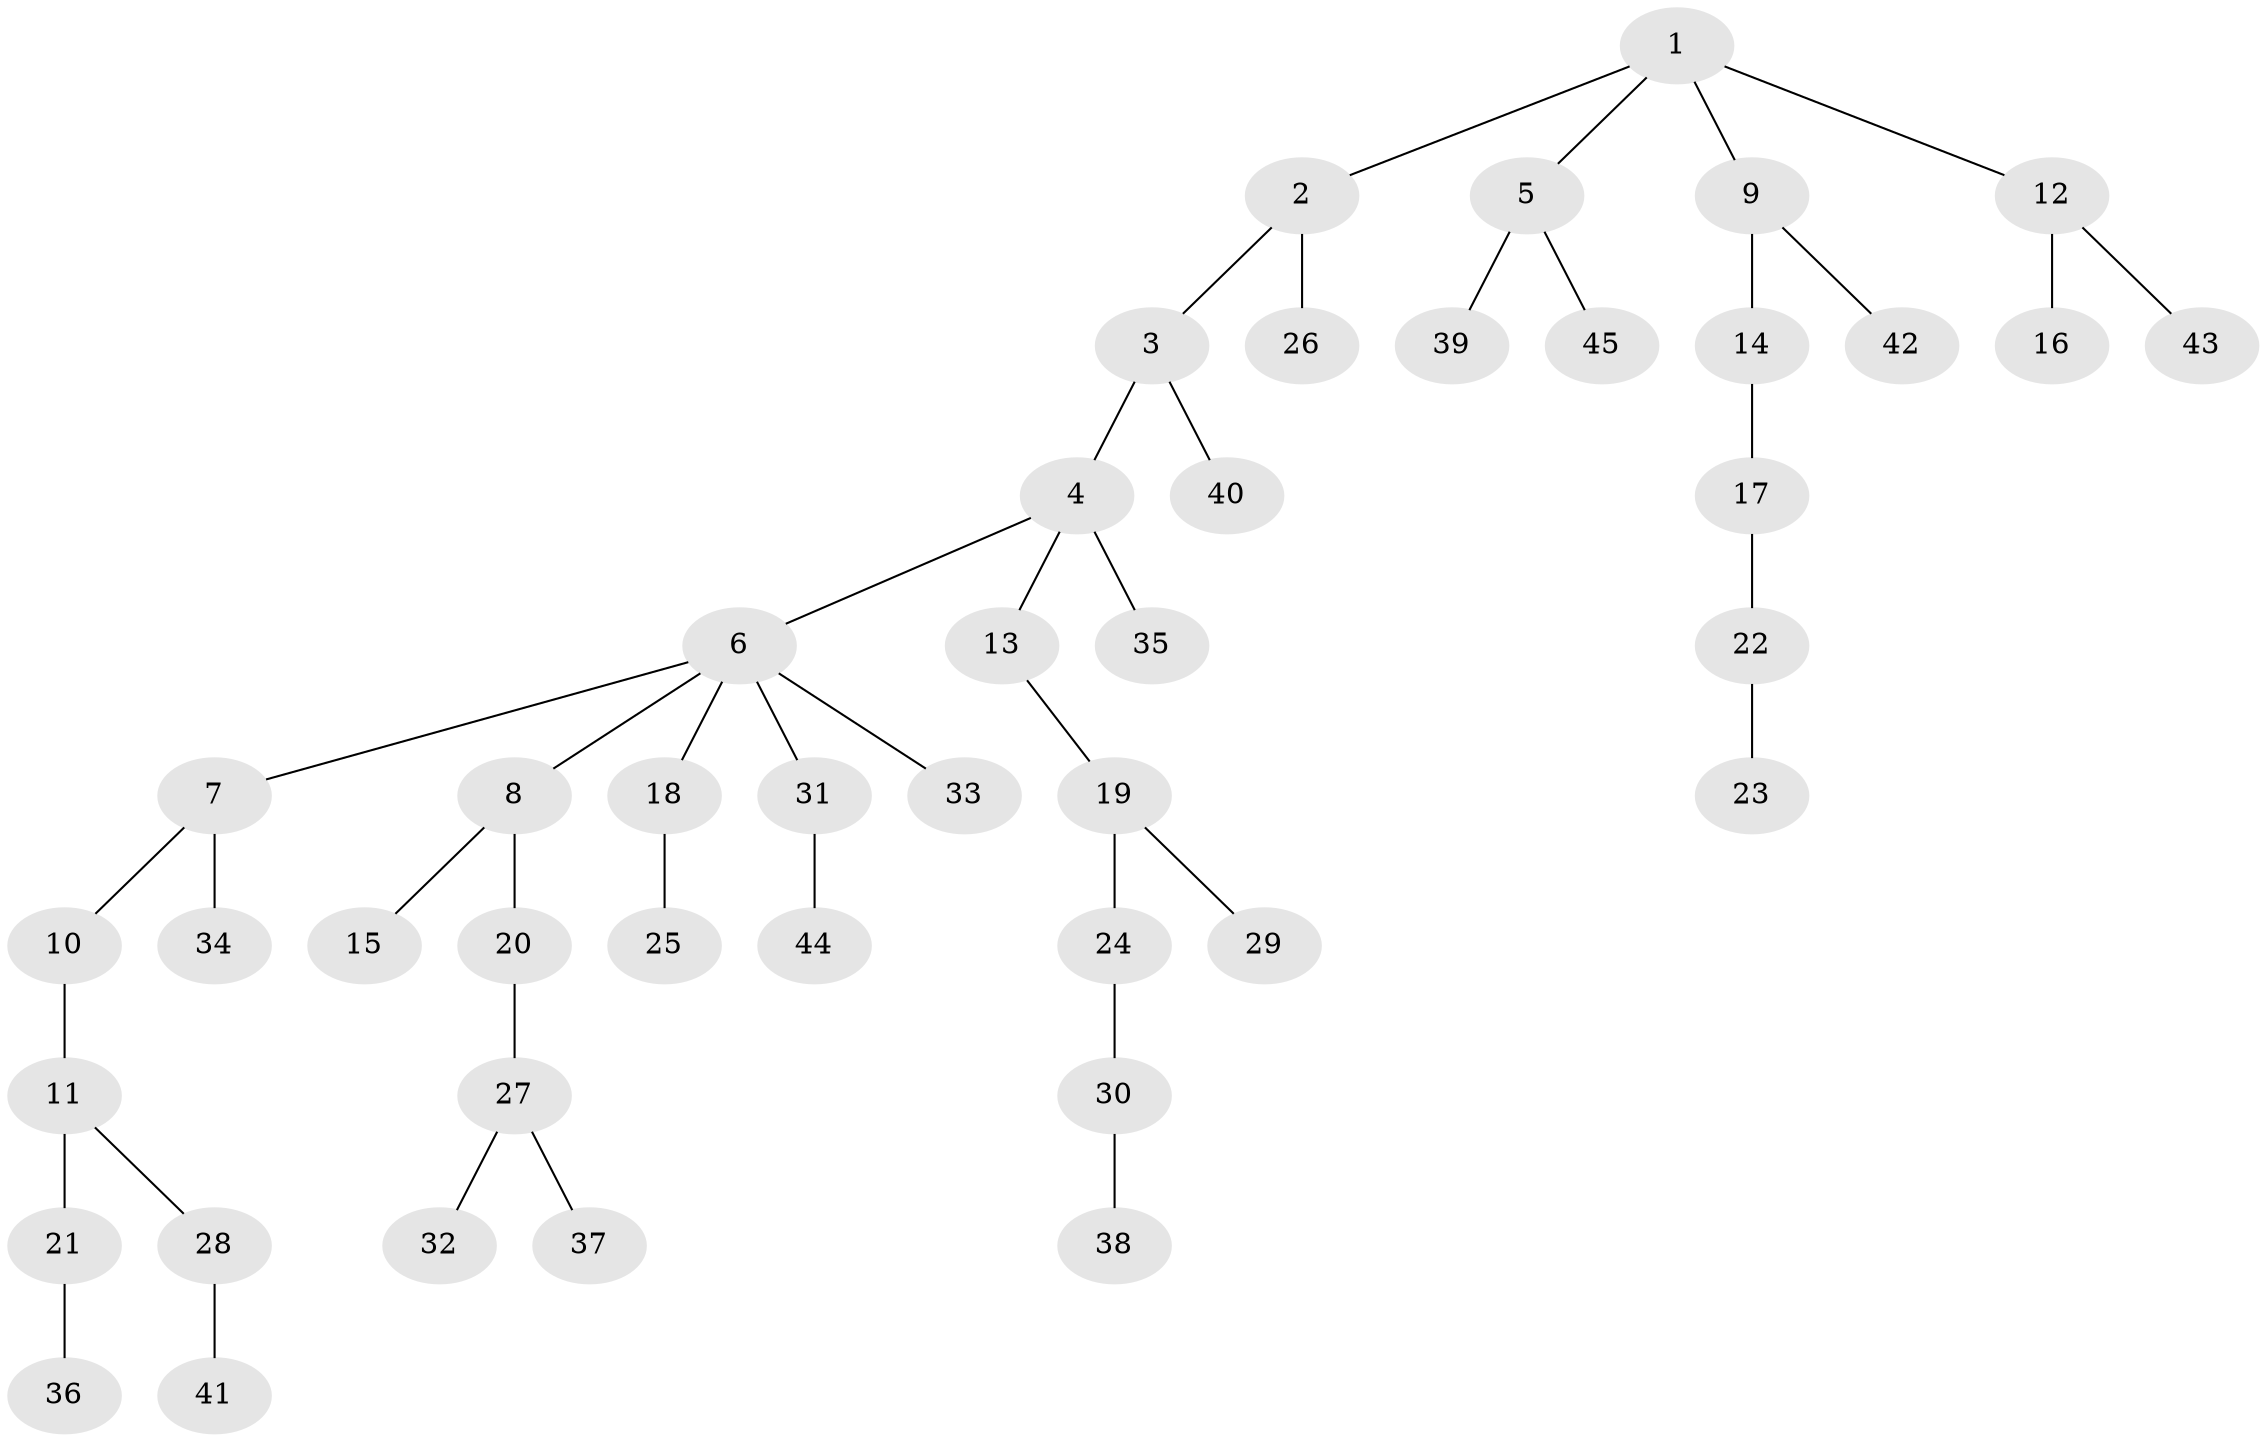 // original degree distribution, {5: 0.0273972602739726, 4: 0.06164383561643835, 3: 0.10273972602739725, 7: 0.00684931506849315, 2: 0.2602739726027397, 8: 0.00684931506849315, 6: 0.0273972602739726, 1: 0.5068493150684932}
// Generated by graph-tools (version 1.1) at 2025/52/03/04/25 22:52:01]
// undirected, 45 vertices, 44 edges
graph export_dot {
  node [color=gray90,style=filled];
  1;
  2;
  3;
  4;
  5;
  6;
  7;
  8;
  9;
  10;
  11;
  12;
  13;
  14;
  15;
  16;
  17;
  18;
  19;
  20;
  21;
  22;
  23;
  24;
  25;
  26;
  27;
  28;
  29;
  30;
  31;
  32;
  33;
  34;
  35;
  36;
  37;
  38;
  39;
  40;
  41;
  42;
  43;
  44;
  45;
  1 -- 2 [weight=1.0];
  1 -- 5 [weight=1.0];
  1 -- 9 [weight=1.0];
  1 -- 12 [weight=1.0];
  2 -- 3 [weight=1.0];
  2 -- 26 [weight=1.0];
  3 -- 4 [weight=1.0];
  3 -- 40 [weight=1.0];
  4 -- 6 [weight=1.0];
  4 -- 13 [weight=1.0];
  4 -- 35 [weight=2.0];
  5 -- 39 [weight=2.0];
  5 -- 45 [weight=1.0];
  6 -- 7 [weight=1.0];
  6 -- 8 [weight=1.0];
  6 -- 18 [weight=1.0];
  6 -- 31 [weight=1.0];
  6 -- 33 [weight=1.0];
  7 -- 10 [weight=1.0];
  7 -- 34 [weight=1.0];
  8 -- 15 [weight=1.0];
  8 -- 20 [weight=3.0];
  9 -- 14 [weight=1.0];
  9 -- 42 [weight=1.0];
  10 -- 11 [weight=1.0];
  11 -- 21 [weight=2.0];
  11 -- 28 [weight=1.0];
  12 -- 16 [weight=2.0];
  12 -- 43 [weight=1.0];
  13 -- 19 [weight=1.0];
  14 -- 17 [weight=1.0];
  17 -- 22 [weight=1.0];
  18 -- 25 [weight=1.0];
  19 -- 24 [weight=4.0];
  19 -- 29 [weight=1.0];
  20 -- 27 [weight=1.0];
  21 -- 36 [weight=1.0];
  22 -- 23 [weight=1.0];
  24 -- 30 [weight=1.0];
  27 -- 32 [weight=1.0];
  27 -- 37 [weight=1.0];
  28 -- 41 [weight=3.0];
  30 -- 38 [weight=2.0];
  31 -- 44 [weight=2.0];
}
